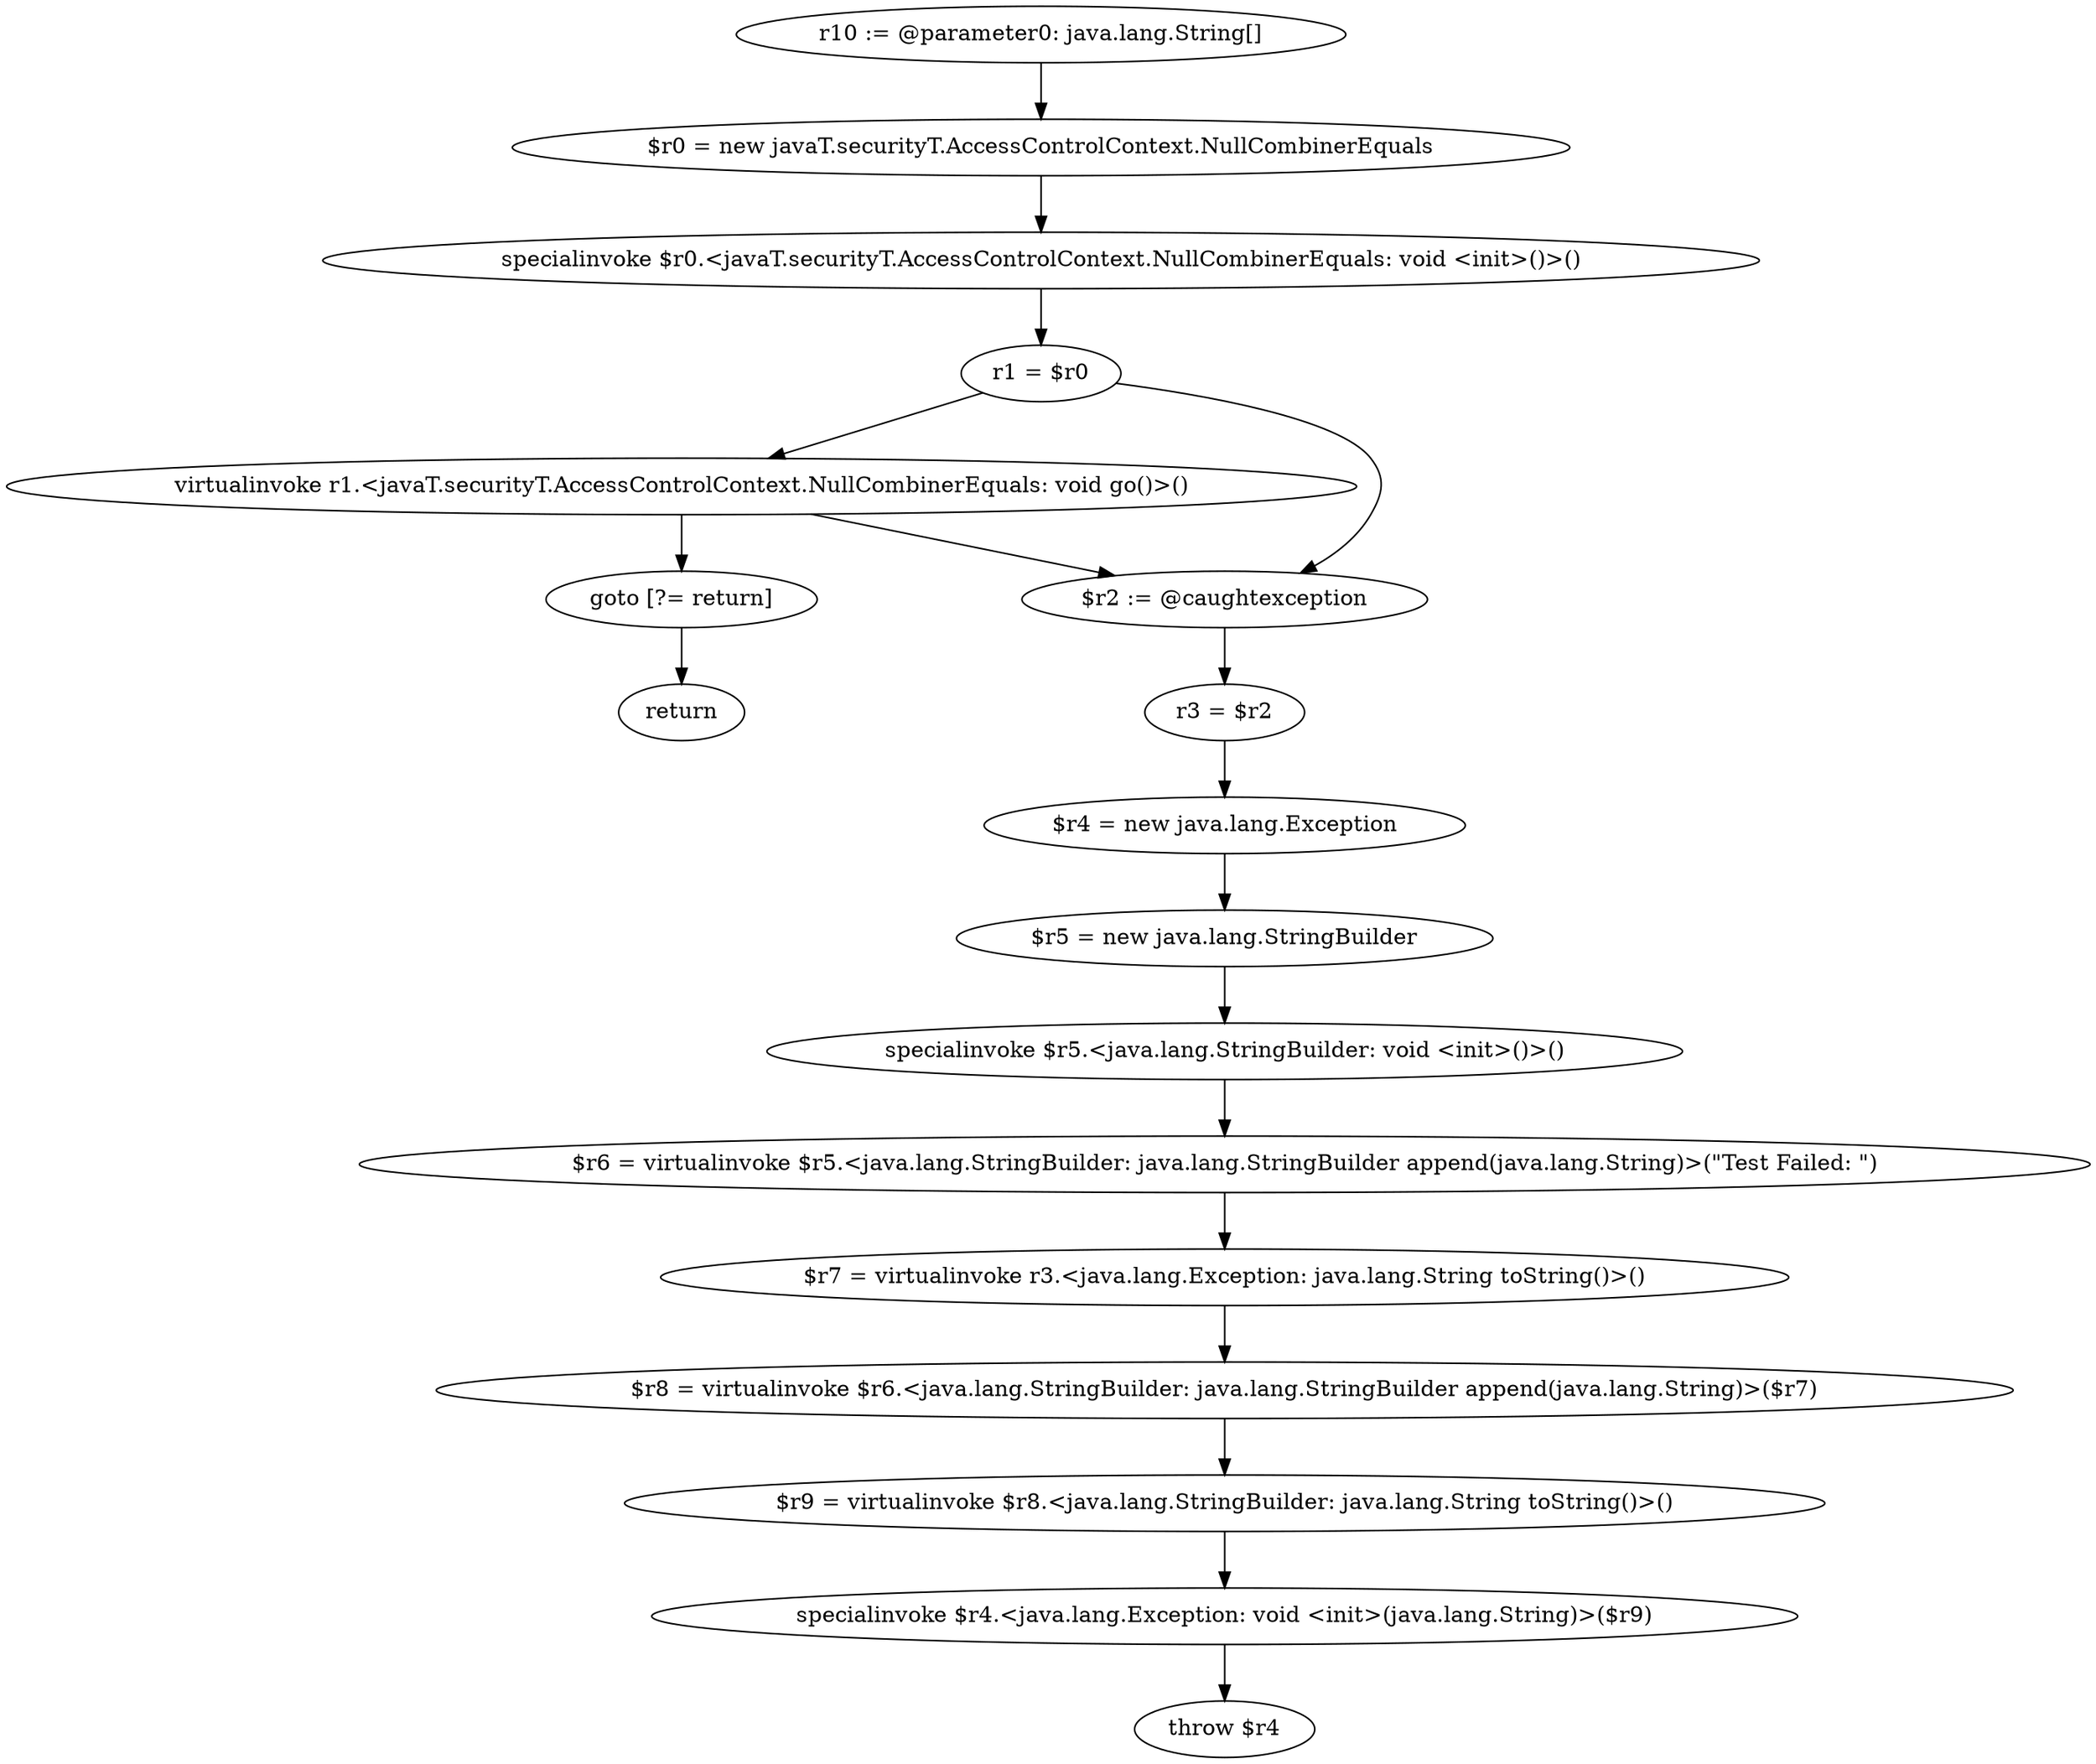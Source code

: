 digraph "unitGraph" {
    "r10 := @parameter0: java.lang.String[]"
    "$r0 = new javaT.securityT.AccessControlContext.NullCombinerEquals"
    "specialinvoke $r0.<javaT.securityT.AccessControlContext.NullCombinerEquals: void <init>()>()"
    "r1 = $r0"
    "virtualinvoke r1.<javaT.securityT.AccessControlContext.NullCombinerEquals: void go()>()"
    "goto [?= return]"
    "$r2 := @caughtexception"
    "r3 = $r2"
    "$r4 = new java.lang.Exception"
    "$r5 = new java.lang.StringBuilder"
    "specialinvoke $r5.<java.lang.StringBuilder: void <init>()>()"
    "$r6 = virtualinvoke $r5.<java.lang.StringBuilder: java.lang.StringBuilder append(java.lang.String)>(\"Test Failed: \")"
    "$r7 = virtualinvoke r3.<java.lang.Exception: java.lang.String toString()>()"
    "$r8 = virtualinvoke $r6.<java.lang.StringBuilder: java.lang.StringBuilder append(java.lang.String)>($r7)"
    "$r9 = virtualinvoke $r8.<java.lang.StringBuilder: java.lang.String toString()>()"
    "specialinvoke $r4.<java.lang.Exception: void <init>(java.lang.String)>($r9)"
    "throw $r4"
    "return"
    "r10 := @parameter0: java.lang.String[]"->"$r0 = new javaT.securityT.AccessControlContext.NullCombinerEquals";
    "$r0 = new javaT.securityT.AccessControlContext.NullCombinerEquals"->"specialinvoke $r0.<javaT.securityT.AccessControlContext.NullCombinerEquals: void <init>()>()";
    "specialinvoke $r0.<javaT.securityT.AccessControlContext.NullCombinerEquals: void <init>()>()"->"r1 = $r0";
    "r1 = $r0"->"virtualinvoke r1.<javaT.securityT.AccessControlContext.NullCombinerEquals: void go()>()";
    "r1 = $r0"->"$r2 := @caughtexception";
    "virtualinvoke r1.<javaT.securityT.AccessControlContext.NullCombinerEquals: void go()>()"->"goto [?= return]";
    "virtualinvoke r1.<javaT.securityT.AccessControlContext.NullCombinerEquals: void go()>()"->"$r2 := @caughtexception";
    "goto [?= return]"->"return";
    "$r2 := @caughtexception"->"r3 = $r2";
    "r3 = $r2"->"$r4 = new java.lang.Exception";
    "$r4 = new java.lang.Exception"->"$r5 = new java.lang.StringBuilder";
    "$r5 = new java.lang.StringBuilder"->"specialinvoke $r5.<java.lang.StringBuilder: void <init>()>()";
    "specialinvoke $r5.<java.lang.StringBuilder: void <init>()>()"->"$r6 = virtualinvoke $r5.<java.lang.StringBuilder: java.lang.StringBuilder append(java.lang.String)>(\"Test Failed: \")";
    "$r6 = virtualinvoke $r5.<java.lang.StringBuilder: java.lang.StringBuilder append(java.lang.String)>(\"Test Failed: \")"->"$r7 = virtualinvoke r3.<java.lang.Exception: java.lang.String toString()>()";
    "$r7 = virtualinvoke r3.<java.lang.Exception: java.lang.String toString()>()"->"$r8 = virtualinvoke $r6.<java.lang.StringBuilder: java.lang.StringBuilder append(java.lang.String)>($r7)";
    "$r8 = virtualinvoke $r6.<java.lang.StringBuilder: java.lang.StringBuilder append(java.lang.String)>($r7)"->"$r9 = virtualinvoke $r8.<java.lang.StringBuilder: java.lang.String toString()>()";
    "$r9 = virtualinvoke $r8.<java.lang.StringBuilder: java.lang.String toString()>()"->"specialinvoke $r4.<java.lang.Exception: void <init>(java.lang.String)>($r9)";
    "specialinvoke $r4.<java.lang.Exception: void <init>(java.lang.String)>($r9)"->"throw $r4";
}
